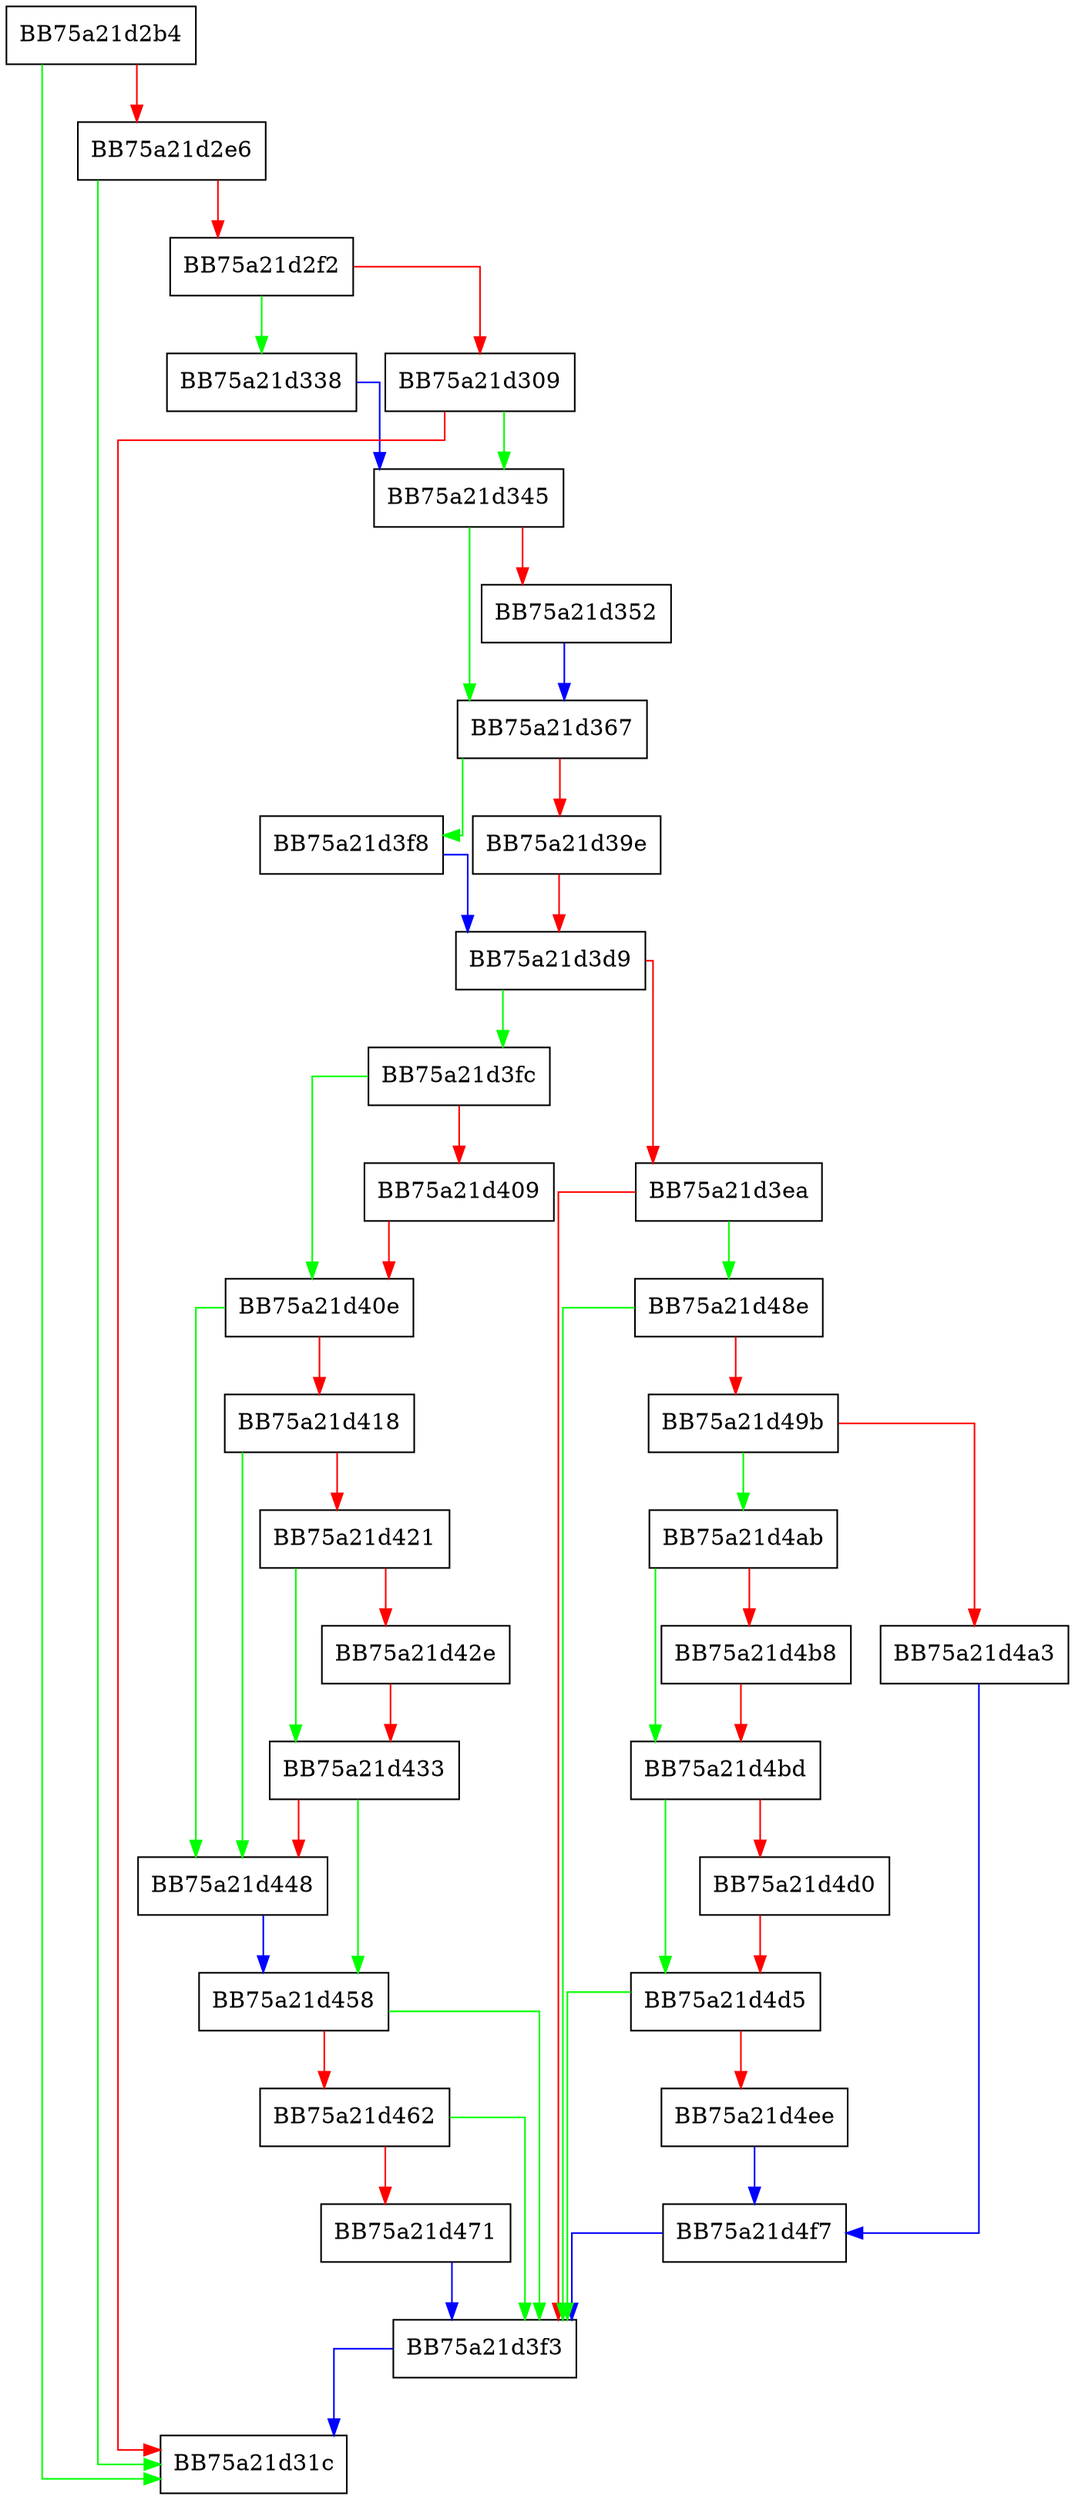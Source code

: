 digraph __siga_check {
  node [shape="box"];
  graph [splines=ortho];
  BB75a21d2b4 -> BB75a21d31c [color="green"];
  BB75a21d2b4 -> BB75a21d2e6 [color="red"];
  BB75a21d2e6 -> BB75a21d31c [color="green"];
  BB75a21d2e6 -> BB75a21d2f2 [color="red"];
  BB75a21d2f2 -> BB75a21d338 [color="green"];
  BB75a21d2f2 -> BB75a21d309 [color="red"];
  BB75a21d309 -> BB75a21d345 [color="green"];
  BB75a21d309 -> BB75a21d31c [color="red"];
  BB75a21d338 -> BB75a21d345 [color="blue"];
  BB75a21d345 -> BB75a21d367 [color="green"];
  BB75a21d345 -> BB75a21d352 [color="red"];
  BB75a21d352 -> BB75a21d367 [color="blue"];
  BB75a21d367 -> BB75a21d3f8 [color="green"];
  BB75a21d367 -> BB75a21d39e [color="red"];
  BB75a21d39e -> BB75a21d3d9 [color="red"];
  BB75a21d3d9 -> BB75a21d3fc [color="green"];
  BB75a21d3d9 -> BB75a21d3ea [color="red"];
  BB75a21d3ea -> BB75a21d48e [color="green"];
  BB75a21d3ea -> BB75a21d3f3 [color="red"];
  BB75a21d3f3 -> BB75a21d31c [color="blue"];
  BB75a21d3f8 -> BB75a21d3d9 [color="blue"];
  BB75a21d3fc -> BB75a21d40e [color="green"];
  BB75a21d3fc -> BB75a21d409 [color="red"];
  BB75a21d409 -> BB75a21d40e [color="red"];
  BB75a21d40e -> BB75a21d448 [color="green"];
  BB75a21d40e -> BB75a21d418 [color="red"];
  BB75a21d418 -> BB75a21d448 [color="green"];
  BB75a21d418 -> BB75a21d421 [color="red"];
  BB75a21d421 -> BB75a21d433 [color="green"];
  BB75a21d421 -> BB75a21d42e [color="red"];
  BB75a21d42e -> BB75a21d433 [color="red"];
  BB75a21d433 -> BB75a21d458 [color="green"];
  BB75a21d433 -> BB75a21d448 [color="red"];
  BB75a21d448 -> BB75a21d458 [color="blue"];
  BB75a21d458 -> BB75a21d3f3 [color="green"];
  BB75a21d458 -> BB75a21d462 [color="red"];
  BB75a21d462 -> BB75a21d3f3 [color="green"];
  BB75a21d462 -> BB75a21d471 [color="red"];
  BB75a21d471 -> BB75a21d3f3 [color="blue"];
  BB75a21d48e -> BB75a21d3f3 [color="green"];
  BB75a21d48e -> BB75a21d49b [color="red"];
  BB75a21d49b -> BB75a21d4ab [color="green"];
  BB75a21d49b -> BB75a21d4a3 [color="red"];
  BB75a21d4a3 -> BB75a21d4f7 [color="blue"];
  BB75a21d4ab -> BB75a21d4bd [color="green"];
  BB75a21d4ab -> BB75a21d4b8 [color="red"];
  BB75a21d4b8 -> BB75a21d4bd [color="red"];
  BB75a21d4bd -> BB75a21d4d5 [color="green"];
  BB75a21d4bd -> BB75a21d4d0 [color="red"];
  BB75a21d4d0 -> BB75a21d4d5 [color="red"];
  BB75a21d4d5 -> BB75a21d3f3 [color="green"];
  BB75a21d4d5 -> BB75a21d4ee [color="red"];
  BB75a21d4ee -> BB75a21d4f7 [color="blue"];
  BB75a21d4f7 -> BB75a21d3f3 [color="blue"];
}